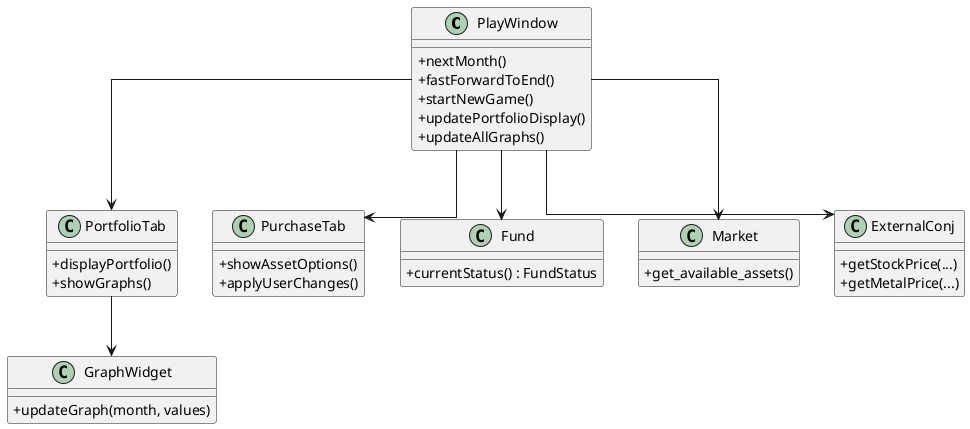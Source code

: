 @startuml GUIArchitecture

skinparam classAttributeIconSize 0
skinparam linetype ortho
skinparam shadowing false

class PlayWindow {
    + nextMonth()
    + fastForwardToEnd()
    + startNewGame()
    + updatePortfolioDisplay()
    + updateAllGraphs()
}

class PortfolioTab {
    + displayPortfolio()
    + showGraphs()
}

class PurchaseTab {
    + showAssetOptions()
    + applyUserChanges()
}

PlayWindow --> PortfolioTab
PlayWindow --> PurchaseTab

class GraphWidget {
    + updateGraph(month, values)
}

PortfolioTab --> GraphWidget

PlayWindow --> Fund
PlayWindow --> Market
PlayWindow --> ExternalConj

class Fund {
    + currentStatus() : FundStatus
}

class Market {
    + get_available_assets()
}

class ExternalConj {
    + getStockPrice(...)
    + getMetalPrice(...)
}

@enduml
